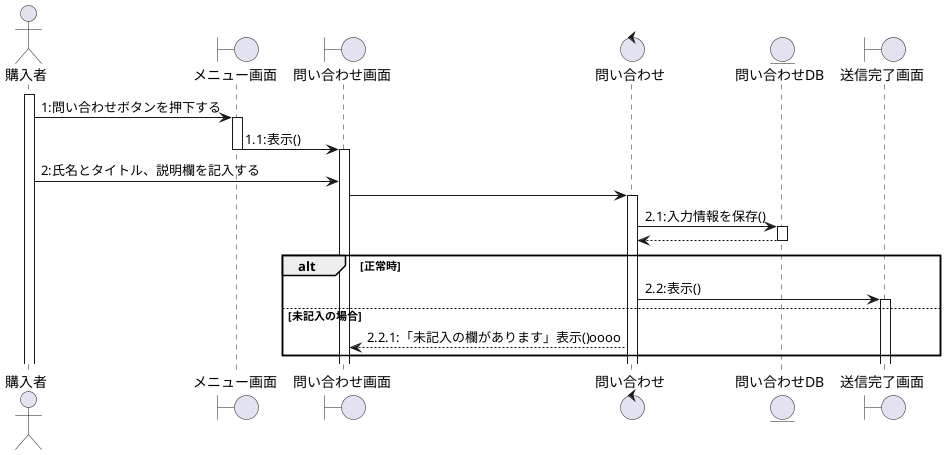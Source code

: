 @startuml


actor 購入者
boundary メニュー画面
boundary 問い合わせ画面
control 問い合わせ
entity 問い合わせDB
boundary 送信完了画面

activate 購入者
購入者 -> メニュー画面:1:問い合わせボタンを押下する
activate メニュー画面
メニュー画面 -> 問い合わせ画面:1.1:表示()
deactivate メニュー画面
activate 問い合わせ画面
購入者 -> 問い合わせ画面:2:氏名とタイトル、説明欄を記入する
問い合わせ画面 -> 問い合わせ :
activate 問い合わせ
問い合わせ -> 問い合わせDB :2.1:入力情報を保存()
activate 問い合わせDB
問い合わせDB --> 問い合わせ:
deactivate 問い合わせDB
alt 正常時
    問い合わせ -> 送信完了画面:2.2:表示()
    activate 送信完了画面
else 未記入の場合
    問い合わせ --> 問い合わせ画面:2.2.1:「未記入の欄があります」表示()oooo
end
@endum